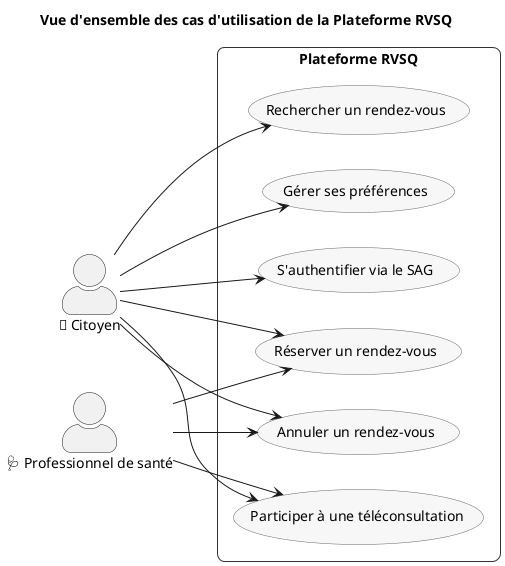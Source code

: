 @startuml RVSQ-UC-00_Vue_Ensemble
left to right direction
skinparam packageStyle rectangle
skinparam actorStyle awesome
skinparam usecase {
  BackgroundColor #F7F7F7
  BorderColor #666666
  FontSize 14
  FontColor #000000
}
skinparam rectangle {
  BackgroundColor #FFFFFF
  BorderColor #333333
  RoundCorner 15
}
title **Vue d'ensemble des cas d'utilisation de la Plateforme RVSQ**

actor "👤 Citoyen" as Citoyen
actor "🩺 Professionnel de santé" as Professionnel

rectangle "Plateforme RVSQ" {
  usecase "Rechercher un rendez-vous" as UC_Recherche
  usecase "Réserver un rendez-vous" as UC_Reservation
  usecase "Annuler un rendez-vous" as UC_Annulation
  usecase "Gérer ses préférences" as UC_Preferences
  usecase "S'authentifier via le SAG" as UC_Authentification
  usecase "Participer à une téléconsultation" as UC_Teleconsultation
}

' --- Liens Citoyen
Citoyen --> UC_Recherche
Citoyen --> UC_Reservation
Citoyen --> UC_Annulation
Citoyen --> UC_Preferences
Citoyen --> UC_Authentification
Citoyen --> UC_Teleconsultation

' --- Liens Professionnel
Professionnel --> UC_Reservation
Professionnel --> UC_Annulation
Professionnel --> UC_Teleconsultation

@enduml
